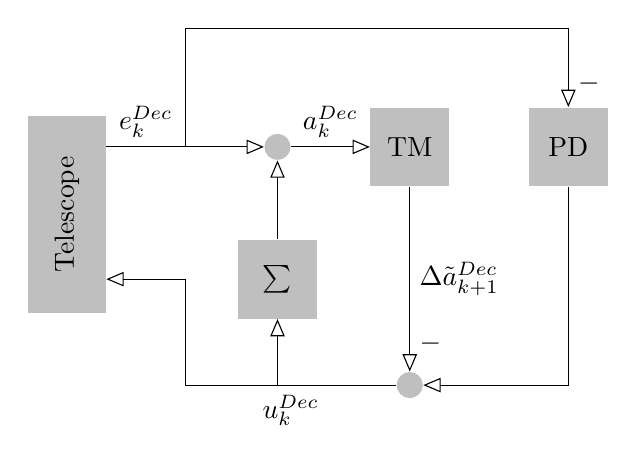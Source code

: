 % created by Edgar Klenske


\begin{tikzpicture}[auto, node distance=1cm,>=open triangle 45]
\tikzstyle{block} = [fill=lightgray, rectangle,
    minimum height=1cm, minimum width=1cm, align=center]
\tikzstyle{sum} = [fill=lightgray, circle]

  \coordinate (scope_out);
  \coordinate [below=of scope_out] (scope_in);
  \node[sum, right=2cm of scope_out, fill=white] (sum_w) {};
  \node[sum] at (sum_w) (sum_ae) {};
  \node[block, right=of sum_w] (tm) {TM};
  \node[block, below=of sum_w] (accumulator) {$\sum$};
  \node[block, right=of tm] (pd) {PD};
  \coordinate [above=of pd] (c1);
  \node[sum, below=of tm, fill=white] (tm_w) {};
  \node[sum, below=of tm_w] (sum_tm) {};
  \coordinate (c2) at (accumulator |- sum_tm);

  \draw[->] (scope_out) -- node[coordinate](e){} node[near start]{$e_k^{Dec}$}
    (sum_ae);
  \draw[->] (e) |- (c1) -- node[pos=.7] {$-$} (pd);
  \coordinate (c3) at (e |- sum_tm);
  \coordinate (c4) at (e |- accumulator);
  \draw[->] (sum_ae) -- node {$a_k^{Dec}$} (tm);
  \draw[->] (tm) -- node[pos=.5] {$\Delta \tilde a_{k+1}^{Dec}$} node[pos=.85]
{$-$}
    (sum_tm);
  \draw[->] (pd) |- (sum_tm);
  \draw[->] (c2) -- (accumulator);
  \draw[->] (sum_tm) -| node[near start] {$u_k^{Dec}$} (c4) -- (c4 -|
scope_out);
  \draw[->] (accumulator) -- (sum_ae);

  \node[block, rotate=90, left=of scope_in, minimum width=2.5cm,
    xshift=14mm, yshift=-5mm]
    (scope) {Telescope};

%
%     \node[block] (plant) {Plant};
%     \coordinate[right=2cm of plant] (out);
%     \coordinate[above=of plant, xshift=8mm] (dist);
%     \coordinate[left=of plant] (corner);
%
%     % Once the nodes are placed, connecting them is easy.
%     \draw[->] (plant) -- node[coordinate](x){} node{$x$} (out);
%
%     \node[block, below=0.5cm of plant] (controller) {Controller};
%     \coordinate (sum_c) at (x |- controller);
%     \coordinate[right=of sum_c] (ref);
%     \node at (ref) {};
%
%     % Once the nodes are placed, connecting them is easy.
%     \draw[->] (dist) -- node[coordinate](d){} node{$d$}
%         ([xshift=8mm]plant.north);
%     \draw[->] (corner) -- node[coordinate](u){} node{$u$} (plant);
%     \draw[->] (x) -- node[near end]{$-$} (sum);
%     \draw (controller) -| (corner);
%     \draw[->] (ref) -- node[above, near start]{$r$} (sum);
%     \draw[->] (sum) -- (controller);
\end{tikzpicture}
